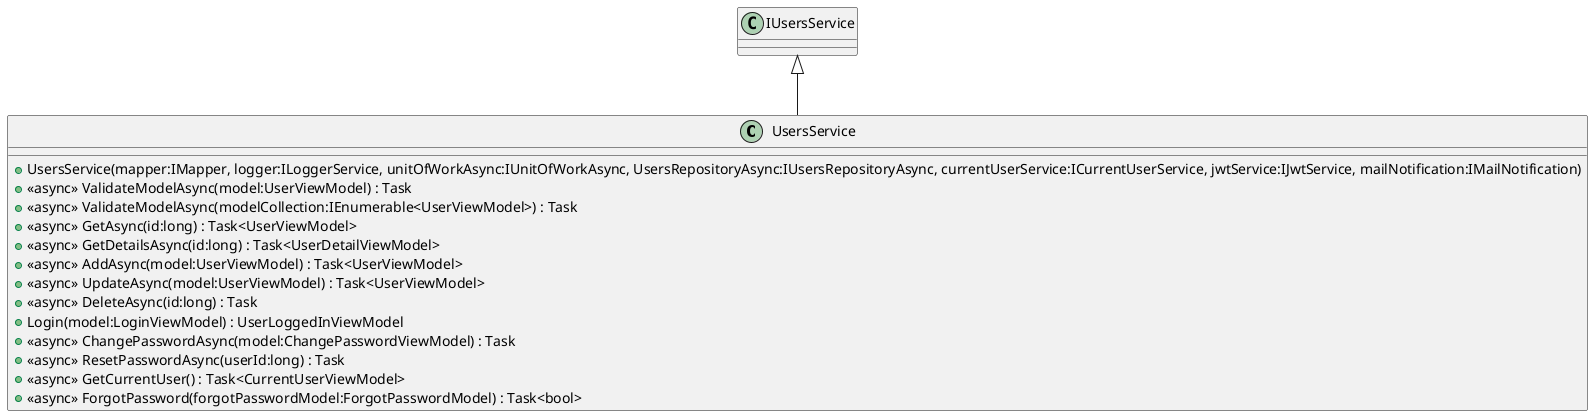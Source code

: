 @startuml
class UsersService {
    + UsersService(mapper:IMapper, logger:ILoggerService, unitOfWorkAsync:IUnitOfWorkAsync, UsersRepositoryAsync:IUsersRepositoryAsync, currentUserService:ICurrentUserService, jwtService:IJwtService, mailNotification:IMailNotification)
    + <<async>> ValidateModelAsync(model:UserViewModel) : Task
    + <<async>> ValidateModelAsync(modelCollection:IEnumerable<UserViewModel>) : Task
    + <<async>> GetAsync(id:long) : Task<UserViewModel>
    + <<async>> GetDetailsAsync(id:long) : Task<UserDetailViewModel>
    + <<async>> AddAsync(model:UserViewModel) : Task<UserViewModel>
    + <<async>> UpdateAsync(model:UserViewModel) : Task<UserViewModel>
    + <<async>> DeleteAsync(id:long) : Task
    + Login(model:LoginViewModel) : UserLoggedInViewModel
    + <<async>> ChangePasswordAsync(model:ChangePasswordViewModel) : Task
    + <<async>> ResetPasswordAsync(userId:long) : Task
    + <<async>> GetCurrentUser() : Task<CurrentUserViewModel>
    + <<async>> ForgotPassword(forgotPasswordModel:ForgotPasswordModel) : Task<bool>
}
IUsersService <|-- UsersService
@enduml
